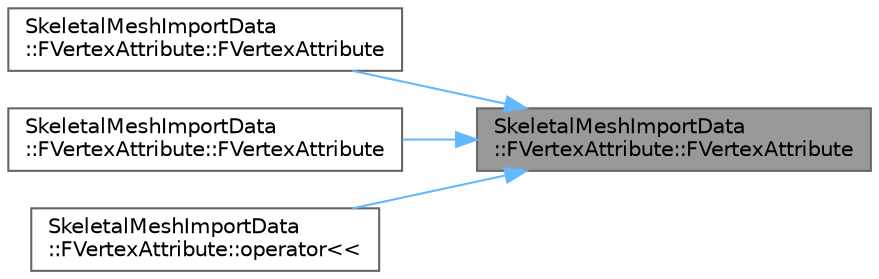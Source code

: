digraph "SkeletalMeshImportData::FVertexAttribute::FVertexAttribute"
{
 // INTERACTIVE_SVG=YES
 // LATEX_PDF_SIZE
  bgcolor="transparent";
  edge [fontname=Helvetica,fontsize=10,labelfontname=Helvetica,labelfontsize=10];
  node [fontname=Helvetica,fontsize=10,shape=box,height=0.2,width=0.4];
  rankdir="RL";
  Node1 [id="Node000001",label="SkeletalMeshImportData\l::FVertexAttribute::FVertexAttribute",height=0.2,width=0.4,color="gray40", fillcolor="grey60", style="filled", fontcolor="black",tooltip=" "];
  Node1 -> Node2 [id="edge1_Node000001_Node000002",dir="back",color="steelblue1",style="solid",tooltip=" "];
  Node2 [id="Node000002",label="SkeletalMeshImportData\l::FVertexAttribute::FVertexAttribute",height=0.2,width=0.4,color="grey40", fillcolor="white", style="filled",URL="$d3/d16/structSkeletalMeshImportData_1_1FVertexAttribute.html#a1531d9be630a1589f1ef31af9d19164f",tooltip=" "];
  Node1 -> Node3 [id="edge2_Node000001_Node000003",dir="back",color="steelblue1",style="solid",tooltip=" "];
  Node3 [id="Node000003",label="SkeletalMeshImportData\l::FVertexAttribute::FVertexAttribute",height=0.2,width=0.4,color="grey40", fillcolor="white", style="filled",URL="$d3/d16/structSkeletalMeshImportData_1_1FVertexAttribute.html#a5bf97fbbab3eab6a3ee476c2d0a5cf17",tooltip=" "];
  Node1 -> Node4 [id="edge3_Node000001_Node000004",dir="back",color="steelblue1",style="solid",tooltip=" "];
  Node4 [id="Node000004",label="SkeletalMeshImportData\l::FVertexAttribute::operator\<\<",height=0.2,width=0.4,color="grey40", fillcolor="white", style="filled",URL="$d3/d16/structSkeletalMeshImportData_1_1FVertexAttribute.html#aeb48513db359ac16e52ec9c90072f7cb",tooltip=" "];
}
